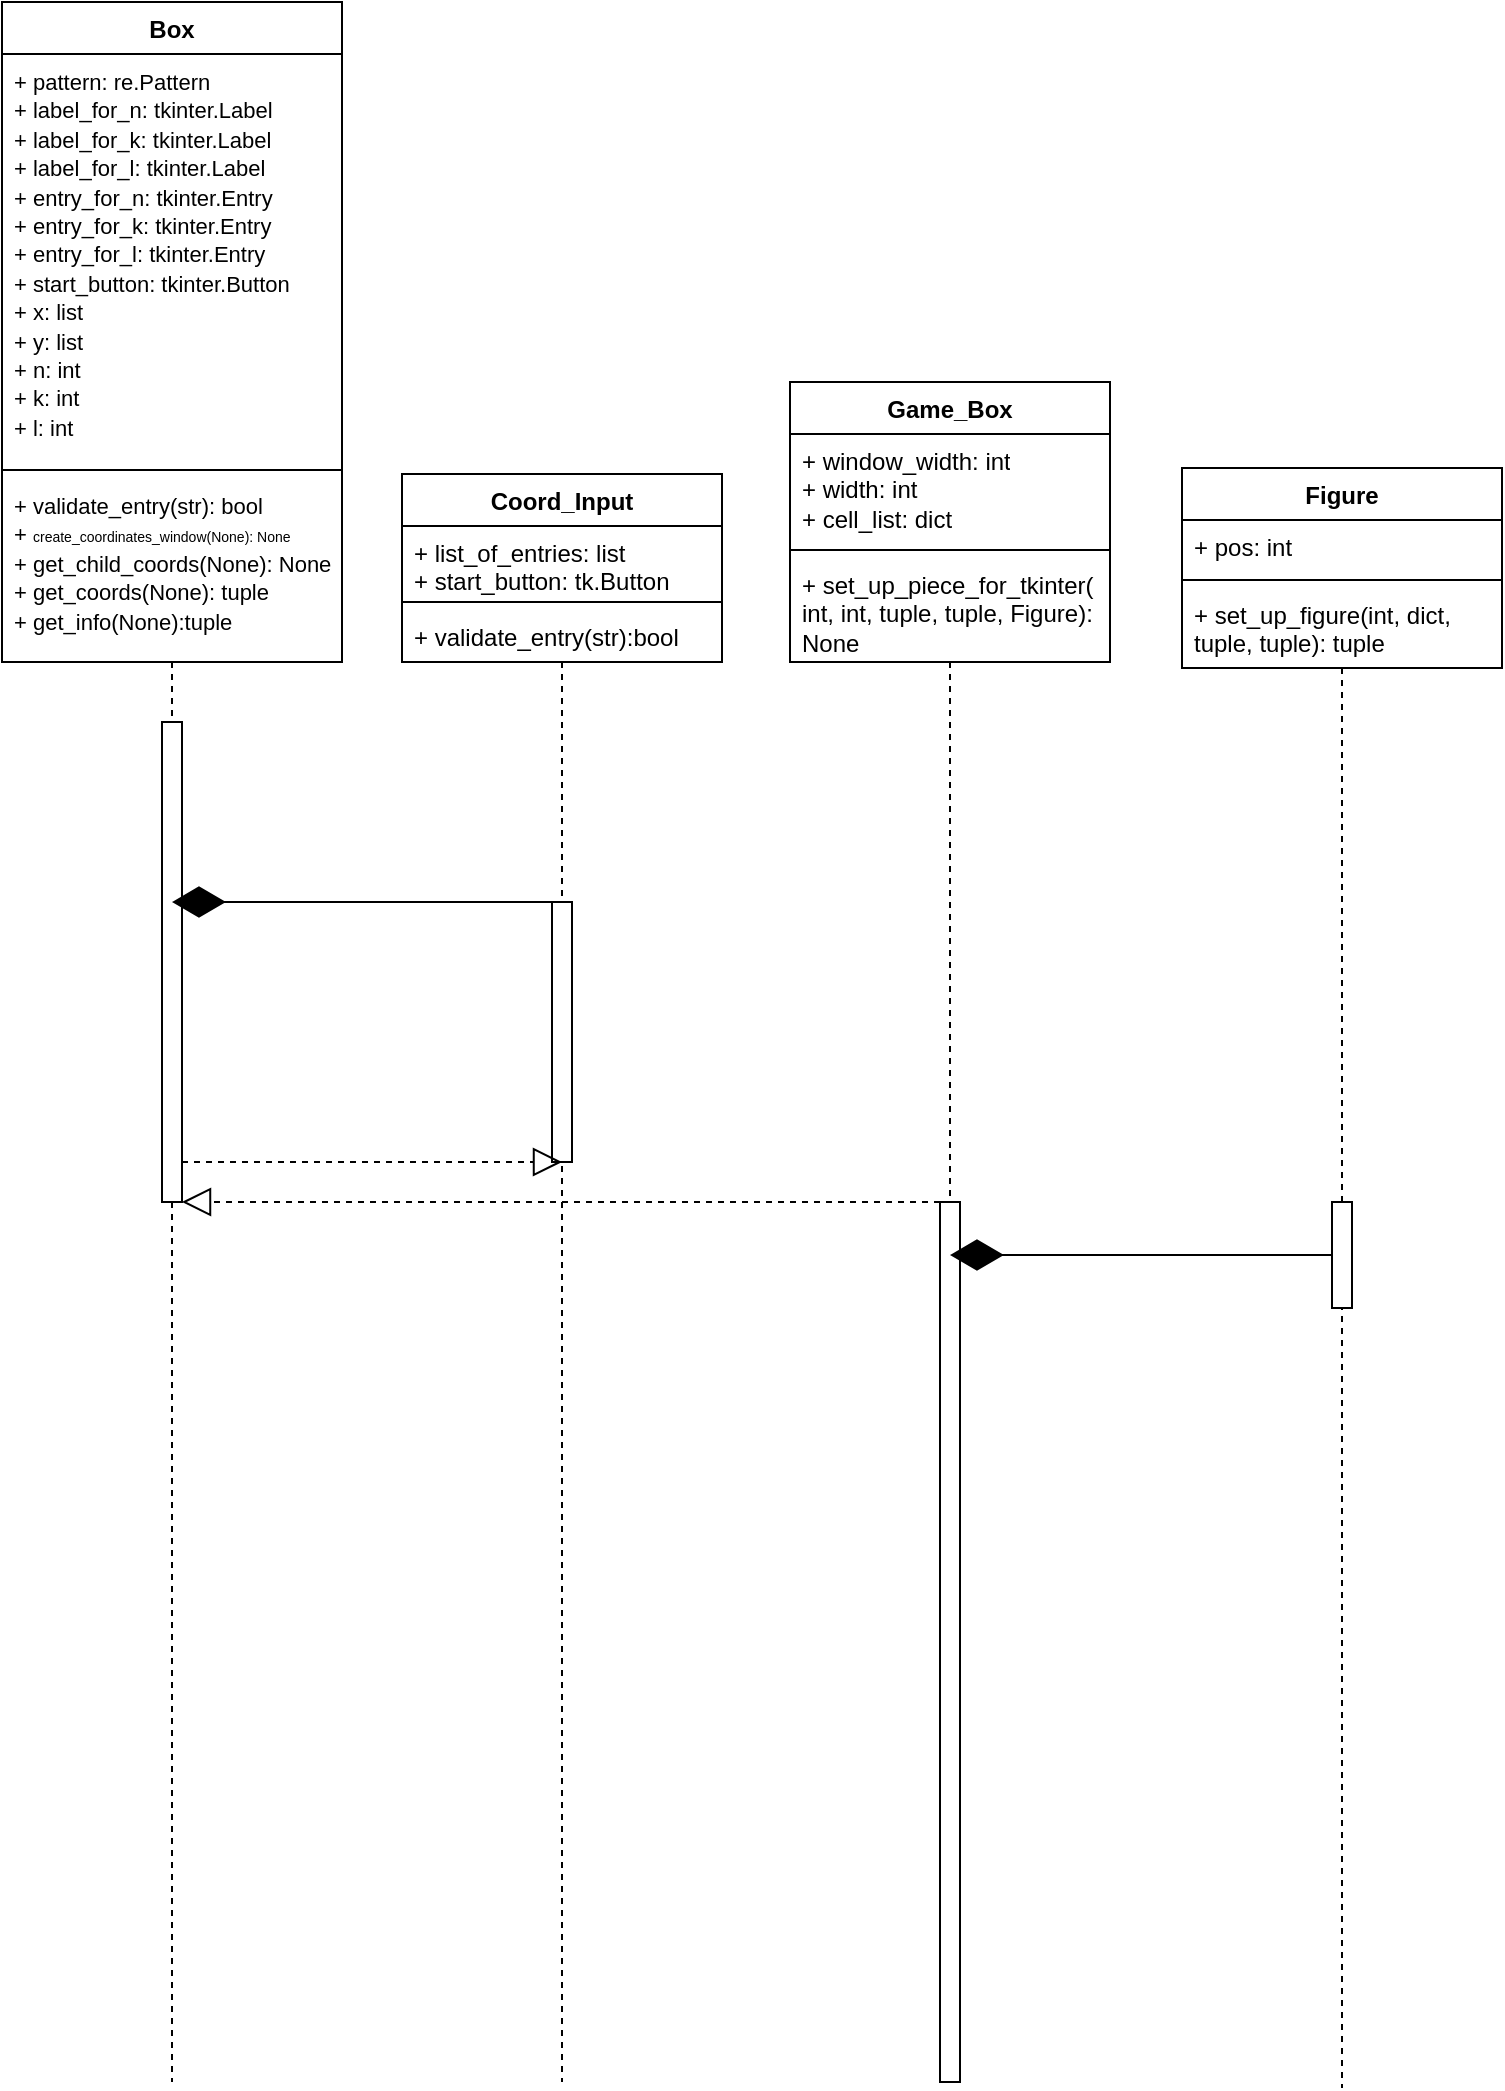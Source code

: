 <mxfile version="21.1.8" type="device">
  <diagram id="VNAF43cgfUAacFHLIQAY" name="Страница 1">
    <mxGraphModel dx="737" dy="351" grid="1" gridSize="10" guides="1" tooltips="1" connect="1" arrows="1" fold="1" page="1" pageScale="1" pageWidth="827" pageHeight="1169" math="0" shadow="0">
      <root>
        <mxCell id="0" />
        <mxCell id="1" parent="0" />
        <mxCell id="yqs4WaLGmonXQbpwF4tF-1" value="Box" style="swimlane;fontStyle=1;align=center;verticalAlign=top;childLayout=stackLayout;horizontal=1;startSize=26;horizontalStack=0;resizeParent=1;resizeParentMax=0;resizeLast=0;collapsible=1;marginBottom=0;whiteSpace=wrap;html=1;" vertex="1" parent="1">
          <mxGeometry x="20" y="40" width="170" height="330" as="geometry" />
        </mxCell>
        <mxCell id="yqs4WaLGmonXQbpwF4tF-2" value="&lt;font style=&quot;font-size: 11px;&quot;&gt;+ pattern: re.Pattern&lt;br&gt;+ label_for_n: tkinter.Label&lt;br&gt;+ label_for_k: tkinter.Label&lt;br&gt;+ label_for_l: tkinter.Label&lt;br&gt;+ entry_for_n: tkinter.Entry&lt;br&gt;+ entry_for_k: tkinter.Entry&lt;br&gt;+ entry_for_l: tkinter.Entry&lt;br&gt;+ start_button: tkinter.Button&lt;br&gt;+ x: list&lt;br&gt;+ y: list&lt;br&gt;+ n: int&lt;br&gt;+ k: int&lt;br&gt;+ l: int&lt;br&gt;&lt;/font&gt;" style="text;strokeColor=none;fillColor=none;align=left;verticalAlign=top;spacingLeft=4;spacingRight=4;overflow=hidden;rotatable=0;points=[[0,0.5],[1,0.5]];portConstraint=eastwest;whiteSpace=wrap;html=1;" vertex="1" parent="yqs4WaLGmonXQbpwF4tF-1">
          <mxGeometry y="26" width="170" height="204" as="geometry" />
        </mxCell>
        <mxCell id="yqs4WaLGmonXQbpwF4tF-3" value="" style="line;strokeWidth=1;fillColor=none;align=left;verticalAlign=middle;spacingTop=-1;spacingLeft=3;spacingRight=3;rotatable=0;labelPosition=right;points=[];portConstraint=eastwest;strokeColor=inherit;" vertex="1" parent="yqs4WaLGmonXQbpwF4tF-1">
          <mxGeometry y="230" width="170" height="8" as="geometry" />
        </mxCell>
        <mxCell id="yqs4WaLGmonXQbpwF4tF-4" value="&lt;font style=&quot;font-size: 11px;&quot;&gt;+ validate_entry(str): bool&lt;br&gt;&lt;/font&gt;&lt;font style=&quot;&quot;&gt;&lt;font style=&quot;font-size: 11px;&quot;&gt;+&amp;nbsp;&lt;/font&gt;&lt;span style=&quot;font-size: 7px;&quot;&gt;create_coordinates_window(None): None&lt;/span&gt;&lt;br&gt;&lt;font style=&quot;font-size: 11px;&quot;&gt;+ get_child_coords(None): None&lt;br&gt;&lt;/font&gt;&lt;font style=&quot;font-size: 11px;&quot;&gt;+ get_coords(None): tuple&lt;br&gt;&lt;/font&gt;&lt;font style=&quot;font-size: 11px;&quot;&gt;+ get_info(None):tuple&lt;/font&gt;&lt;br&gt;&lt;/font&gt;" style="text;strokeColor=none;fillColor=none;align=left;verticalAlign=top;spacingLeft=4;spacingRight=4;overflow=hidden;rotatable=0;points=[[0,0.5],[1,0.5]];portConstraint=eastwest;whiteSpace=wrap;html=1;" vertex="1" parent="yqs4WaLGmonXQbpwF4tF-1">
          <mxGeometry y="238" width="170" height="92" as="geometry" />
        </mxCell>
        <mxCell id="yqs4WaLGmonXQbpwF4tF-9" value="Coord_Input" style="swimlane;fontStyle=1;align=center;verticalAlign=top;childLayout=stackLayout;horizontal=1;startSize=26;horizontalStack=0;resizeParent=1;resizeParentMax=0;resizeLast=0;collapsible=1;marginBottom=0;whiteSpace=wrap;html=1;" vertex="1" parent="1">
          <mxGeometry x="220" y="276" width="160" height="94" as="geometry" />
        </mxCell>
        <mxCell id="yqs4WaLGmonXQbpwF4tF-10" value="+ list_of_entries: list&lt;br&gt;+ start_button: tk.Button&lt;br&gt;" style="text;strokeColor=none;fillColor=none;align=left;verticalAlign=top;spacingLeft=4;spacingRight=4;overflow=hidden;rotatable=0;points=[[0,0.5],[1,0.5]];portConstraint=eastwest;whiteSpace=wrap;html=1;" vertex="1" parent="yqs4WaLGmonXQbpwF4tF-9">
          <mxGeometry y="26" width="160" height="34" as="geometry" />
        </mxCell>
        <mxCell id="yqs4WaLGmonXQbpwF4tF-11" value="" style="line;strokeWidth=1;fillColor=none;align=left;verticalAlign=middle;spacingTop=-1;spacingLeft=3;spacingRight=3;rotatable=0;labelPosition=right;points=[];portConstraint=eastwest;strokeColor=inherit;" vertex="1" parent="yqs4WaLGmonXQbpwF4tF-9">
          <mxGeometry y="60" width="160" height="8" as="geometry" />
        </mxCell>
        <mxCell id="yqs4WaLGmonXQbpwF4tF-12" value="+ validate_entry(str):bool" style="text;strokeColor=none;fillColor=none;align=left;verticalAlign=top;spacingLeft=4;spacingRight=4;overflow=hidden;rotatable=0;points=[[0,0.5],[1,0.5]];portConstraint=eastwest;whiteSpace=wrap;html=1;" vertex="1" parent="yqs4WaLGmonXQbpwF4tF-9">
          <mxGeometry y="68" width="160" height="26" as="geometry" />
        </mxCell>
        <mxCell id="yqs4WaLGmonXQbpwF4tF-13" value="Game_Box&lt;br&gt;" style="swimlane;fontStyle=1;align=center;verticalAlign=top;childLayout=stackLayout;horizontal=1;startSize=26;horizontalStack=0;resizeParent=1;resizeParentMax=0;resizeLast=0;collapsible=1;marginBottom=0;whiteSpace=wrap;html=1;" vertex="1" parent="1">
          <mxGeometry x="414" y="230" width="160" height="140" as="geometry" />
        </mxCell>
        <mxCell id="yqs4WaLGmonXQbpwF4tF-14" value="+ window_width: int&lt;br&gt;+ width: int&lt;br&gt;+ cell_list: dict" style="text;strokeColor=none;fillColor=none;align=left;verticalAlign=top;spacingLeft=4;spacingRight=4;overflow=hidden;rotatable=0;points=[[0,0.5],[1,0.5]];portConstraint=eastwest;whiteSpace=wrap;html=1;" vertex="1" parent="yqs4WaLGmonXQbpwF4tF-13">
          <mxGeometry y="26" width="160" height="54" as="geometry" />
        </mxCell>
        <mxCell id="yqs4WaLGmonXQbpwF4tF-15" value="" style="line;strokeWidth=1;fillColor=none;align=left;verticalAlign=middle;spacingTop=-1;spacingLeft=3;spacingRight=3;rotatable=0;labelPosition=right;points=[];portConstraint=eastwest;strokeColor=inherit;" vertex="1" parent="yqs4WaLGmonXQbpwF4tF-13">
          <mxGeometry y="80" width="160" height="8" as="geometry" />
        </mxCell>
        <mxCell id="yqs4WaLGmonXQbpwF4tF-16" value="+ set_up_piece_for_tkinter(&lt;br&gt;int, int, tuple, tuple, Figure): None" style="text;strokeColor=none;fillColor=none;align=left;verticalAlign=top;spacingLeft=4;spacingRight=4;overflow=hidden;rotatable=0;points=[[0,0.5],[1,0.5]];portConstraint=eastwest;whiteSpace=wrap;html=1;" vertex="1" parent="yqs4WaLGmonXQbpwF4tF-13">
          <mxGeometry y="88" width="160" height="52" as="geometry" />
        </mxCell>
        <mxCell id="yqs4WaLGmonXQbpwF4tF-17" value="Figure" style="swimlane;fontStyle=1;align=center;verticalAlign=top;childLayout=stackLayout;horizontal=1;startSize=26;horizontalStack=0;resizeParent=1;resizeParentMax=0;resizeLast=0;collapsible=1;marginBottom=0;whiteSpace=wrap;html=1;" vertex="1" parent="1">
          <mxGeometry x="610" y="273" width="160" height="100" as="geometry" />
        </mxCell>
        <mxCell id="yqs4WaLGmonXQbpwF4tF-18" value="+ pos: int" style="text;strokeColor=none;fillColor=none;align=left;verticalAlign=top;spacingLeft=4;spacingRight=4;overflow=hidden;rotatable=0;points=[[0,0.5],[1,0.5]];portConstraint=eastwest;whiteSpace=wrap;html=1;" vertex="1" parent="yqs4WaLGmonXQbpwF4tF-17">
          <mxGeometry y="26" width="160" height="26" as="geometry" />
        </mxCell>
        <mxCell id="yqs4WaLGmonXQbpwF4tF-19" value="" style="line;strokeWidth=1;fillColor=none;align=left;verticalAlign=middle;spacingTop=-1;spacingLeft=3;spacingRight=3;rotatable=0;labelPosition=right;points=[];portConstraint=eastwest;strokeColor=inherit;" vertex="1" parent="yqs4WaLGmonXQbpwF4tF-17">
          <mxGeometry y="52" width="160" height="8" as="geometry" />
        </mxCell>
        <mxCell id="yqs4WaLGmonXQbpwF4tF-20" value="+ set_up_figure(int, dict, tuple, tuple): tuple" style="text;strokeColor=none;fillColor=none;align=left;verticalAlign=top;spacingLeft=4;spacingRight=4;overflow=hidden;rotatable=0;points=[[0,0.5],[1,0.5]];portConstraint=eastwest;whiteSpace=wrap;html=1;" vertex="1" parent="yqs4WaLGmonXQbpwF4tF-17">
          <mxGeometry y="60" width="160" height="40" as="geometry" />
        </mxCell>
        <mxCell id="yqs4WaLGmonXQbpwF4tF-21" value="" style="shape=umlLifeline;perimeter=lifelinePerimeter;whiteSpace=wrap;html=1;container=1;dropTarget=0;collapsible=0;recursiveResize=0;outlineConnect=0;portConstraint=eastwest;newEdgeStyle={&quot;edgeStyle&quot;:&quot;elbowEdgeStyle&quot;,&quot;elbow&quot;:&quot;vertical&quot;,&quot;curved&quot;:0,&quot;rounded&quot;:0};size=0;" vertex="1" parent="1">
          <mxGeometry x="55" y="370" width="100" height="710" as="geometry" />
        </mxCell>
        <mxCell id="yqs4WaLGmonXQbpwF4tF-26" value="" style="html=1;points=[];perimeter=orthogonalPerimeter;outlineConnect=0;targetShapes=umlLifeline;portConstraint=eastwest;newEdgeStyle={&quot;edgeStyle&quot;:&quot;elbowEdgeStyle&quot;,&quot;elbow&quot;:&quot;vertical&quot;,&quot;curved&quot;:0,&quot;rounded&quot;:0};" vertex="1" parent="yqs4WaLGmonXQbpwF4tF-21">
          <mxGeometry x="45" y="30" width="10" height="240" as="geometry" />
        </mxCell>
        <mxCell id="yqs4WaLGmonXQbpwF4tF-22" value="" style="shape=umlLifeline;perimeter=lifelinePerimeter;whiteSpace=wrap;html=1;container=1;dropTarget=0;collapsible=0;recursiveResize=0;outlineConnect=0;portConstraint=eastwest;newEdgeStyle={&quot;edgeStyle&quot;:&quot;elbowEdgeStyle&quot;,&quot;elbow&quot;:&quot;vertical&quot;,&quot;curved&quot;:0,&quot;rounded&quot;:0};size=0;" vertex="1" parent="1">
          <mxGeometry x="250" y="370" width="100" height="710" as="geometry" />
        </mxCell>
        <mxCell id="yqs4WaLGmonXQbpwF4tF-27" value="" style="html=1;points=[];perimeter=orthogonalPerimeter;outlineConnect=0;targetShapes=umlLifeline;portConstraint=eastwest;newEdgeStyle={&quot;edgeStyle&quot;:&quot;elbowEdgeStyle&quot;,&quot;elbow&quot;:&quot;vertical&quot;,&quot;curved&quot;:0,&quot;rounded&quot;:0};" vertex="1" parent="yqs4WaLGmonXQbpwF4tF-22">
          <mxGeometry x="45" y="120" width="10" height="130" as="geometry" />
        </mxCell>
        <mxCell id="yqs4WaLGmonXQbpwF4tF-23" value="" style="shape=umlLifeline;perimeter=lifelinePerimeter;whiteSpace=wrap;html=1;container=1;dropTarget=0;collapsible=0;recursiveResize=0;outlineConnect=0;portConstraint=eastwest;newEdgeStyle={&quot;edgeStyle&quot;:&quot;elbowEdgeStyle&quot;,&quot;elbow&quot;:&quot;vertical&quot;,&quot;curved&quot;:0,&quot;rounded&quot;:0};size=0;" vertex="1" parent="1">
          <mxGeometry x="444" y="370" width="100" height="710" as="geometry" />
        </mxCell>
        <mxCell id="yqs4WaLGmonXQbpwF4tF-28" value="" style="html=1;points=[];perimeter=orthogonalPerimeter;outlineConnect=0;targetShapes=umlLifeline;portConstraint=eastwest;newEdgeStyle={&quot;edgeStyle&quot;:&quot;elbowEdgeStyle&quot;,&quot;elbow&quot;:&quot;vertical&quot;,&quot;curved&quot;:0,&quot;rounded&quot;:0};" vertex="1" parent="yqs4WaLGmonXQbpwF4tF-23">
          <mxGeometry x="45" y="270" width="10" height="440" as="geometry" />
        </mxCell>
        <mxCell id="yqs4WaLGmonXQbpwF4tF-24" value="" style="shape=umlLifeline;perimeter=lifelinePerimeter;whiteSpace=wrap;html=1;container=1;dropTarget=0;collapsible=0;recursiveResize=0;outlineConnect=0;portConstraint=eastwest;newEdgeStyle={&quot;edgeStyle&quot;:&quot;elbowEdgeStyle&quot;,&quot;elbow&quot;:&quot;vertical&quot;,&quot;curved&quot;:0,&quot;rounded&quot;:0};size=0;" vertex="1" parent="1">
          <mxGeometry x="640" y="373" width="100" height="710" as="geometry" />
        </mxCell>
        <mxCell id="yqs4WaLGmonXQbpwF4tF-29" value="" style="html=1;points=[];perimeter=orthogonalPerimeter;outlineConnect=0;targetShapes=umlLifeline;portConstraint=eastwest;newEdgeStyle={&quot;edgeStyle&quot;:&quot;elbowEdgeStyle&quot;,&quot;elbow&quot;:&quot;vertical&quot;,&quot;curved&quot;:0,&quot;rounded&quot;:0};" vertex="1" parent="yqs4WaLGmonXQbpwF4tF-24">
          <mxGeometry x="45" y="267" width="10" height="53" as="geometry" />
        </mxCell>
        <mxCell id="yqs4WaLGmonXQbpwF4tF-30" value="" style="endArrow=diamondThin;endFill=1;endSize=24;html=1;rounded=0;" edge="1" parent="1" target="yqs4WaLGmonXQbpwF4tF-21">
          <mxGeometry width="160" relative="1" as="geometry">
            <mxPoint x="300" y="490" as="sourcePoint" />
            <mxPoint x="460" y="490" as="targetPoint" />
          </mxGeometry>
        </mxCell>
        <mxCell id="yqs4WaLGmonXQbpwF4tF-31" value="" style="endArrow=block;dashed=1;endFill=0;endSize=12;html=1;rounded=0;" edge="1" parent="1" source="yqs4WaLGmonXQbpwF4tF-28" target="yqs4WaLGmonXQbpwF4tF-26">
          <mxGeometry width="160" relative="1" as="geometry">
            <mxPoint x="400" y="580" as="sourcePoint" />
            <mxPoint x="560" y="580" as="targetPoint" />
          </mxGeometry>
        </mxCell>
        <mxCell id="yqs4WaLGmonXQbpwF4tF-33" value="" style="endArrow=diamondThin;endFill=1;endSize=24;html=1;rounded=0;" edge="1" parent="1" source="yqs4WaLGmonXQbpwF4tF-29" target="yqs4WaLGmonXQbpwF4tF-23">
          <mxGeometry width="160" relative="1" as="geometry">
            <mxPoint x="500" y="700" as="sourcePoint" />
            <mxPoint x="660" y="700" as="targetPoint" />
          </mxGeometry>
        </mxCell>
        <mxCell id="yqs4WaLGmonXQbpwF4tF-35" value="" style="endArrow=block;dashed=1;endFill=0;endSize=12;html=1;rounded=0;" edge="1" parent="1">
          <mxGeometry width="160" relative="1" as="geometry">
            <mxPoint x="110" y="620" as="sourcePoint" />
            <mxPoint x="300" y="620" as="targetPoint" />
            <Array as="points">
              <mxPoint x="220" y="620" />
            </Array>
          </mxGeometry>
        </mxCell>
      </root>
    </mxGraphModel>
  </diagram>
</mxfile>

